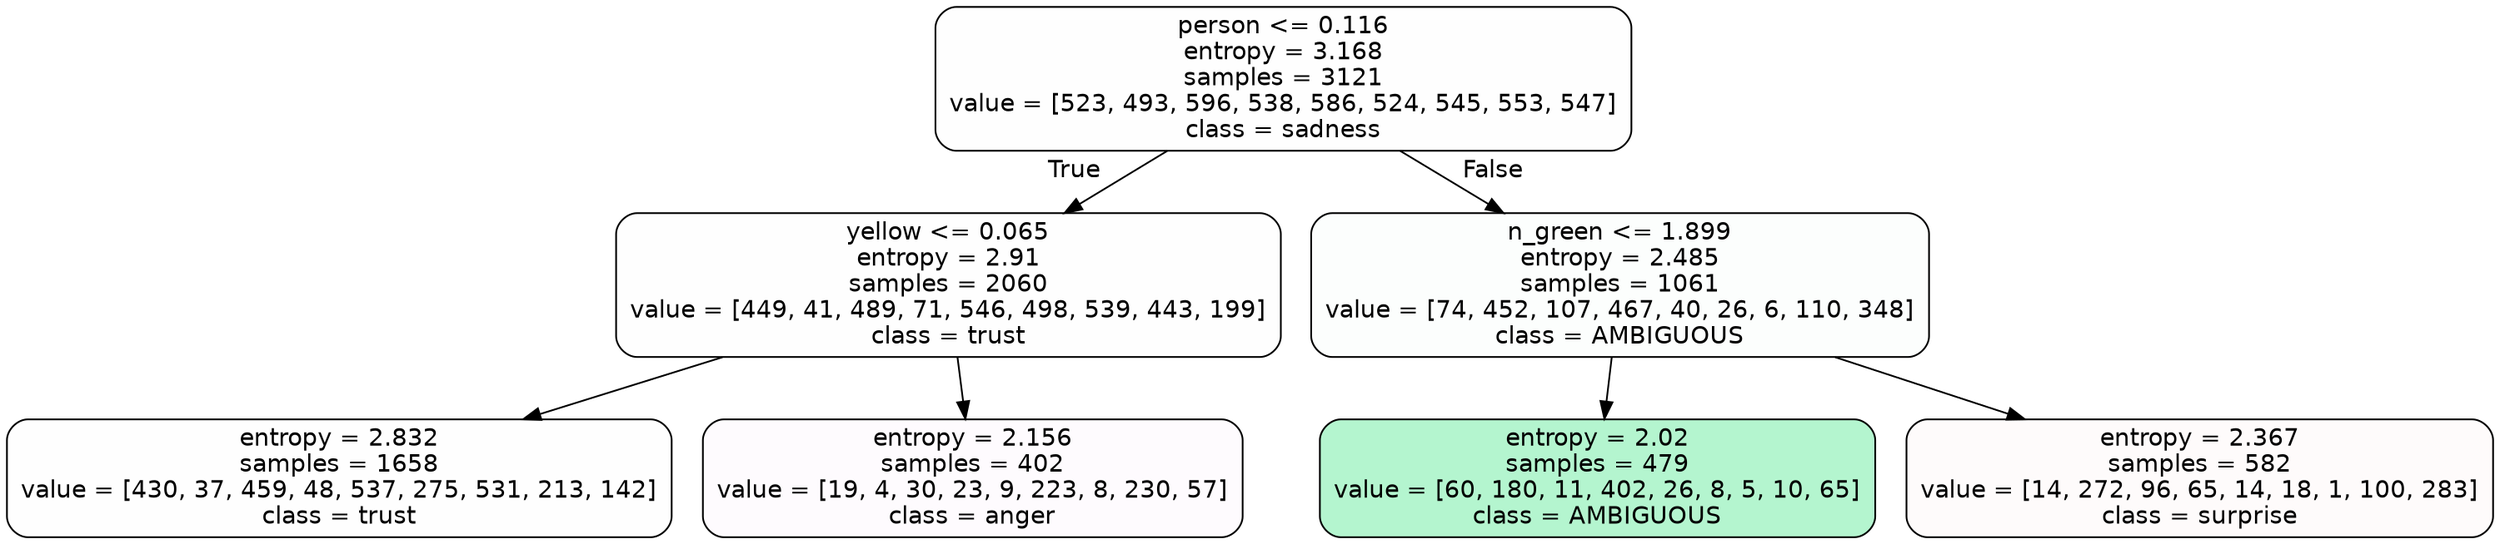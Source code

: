 digraph Tree {
node [shape=box, style="filled, rounded", color="black", fontname=helvetica] ;
edge [fontname=helvetica] ;
0 [label="person <= 0.116\nentropy = 3.168\nsamples = 3121\nvalue = [523, 493, 596, 538, 586, 524, 545, 553, 547]\nclass = sadness", fillcolor="#64e53901"] ;
1 [label="yellow <= 0.065\nentropy = 2.91\nsamples = 2060\nvalue = [449, 41, 489, 71, 546, 498, 539, 443, 199]\nclass = trust", fillcolor="#39d7e501"] ;
0 -> 1 [labeldistance=2.5, labelangle=45, headlabel="True"] ;
2 [label="entropy = 2.832\nsamples = 1658\nvalue = [430, 37, 459, 48, 537, 275, 531, 213, 142]\nclass = trust", fillcolor="#39d7e501"] ;
1 -> 2 ;
3 [label="entropy = 2.156\nsamples = 402\nvalue = [19, 4, 30, 23, 9, 223, 8, 230, 57]\nclass = anger", fillcolor="#e539d705"] ;
1 -> 3 ;
4 [label="n_green <= 1.899\nentropy = 2.485\nsamples = 1061\nvalue = [74, 452, 107, 467, 40, 26, 6, 110, 348]\nclass = AMBIGUOUS", fillcolor="#39e58103"] ;
0 -> 4 [labeldistance=2.5, labelangle=-45, headlabel="False"] ;
5 [label="entropy = 2.02\nsamples = 479\nvalue = [60, 180, 11, 402, 26, 8, 5, 10, 65]\nclass = AMBIGUOUS", fillcolor="#39e58160"] ;
4 -> 5 ;
6 [label="entropy = 2.367\nsamples = 582\nvalue = [14, 272, 96, 65, 14, 18, 1, 100, 283]\nclass = surprise", fillcolor="#e5396405"] ;
4 -> 6 ;
}